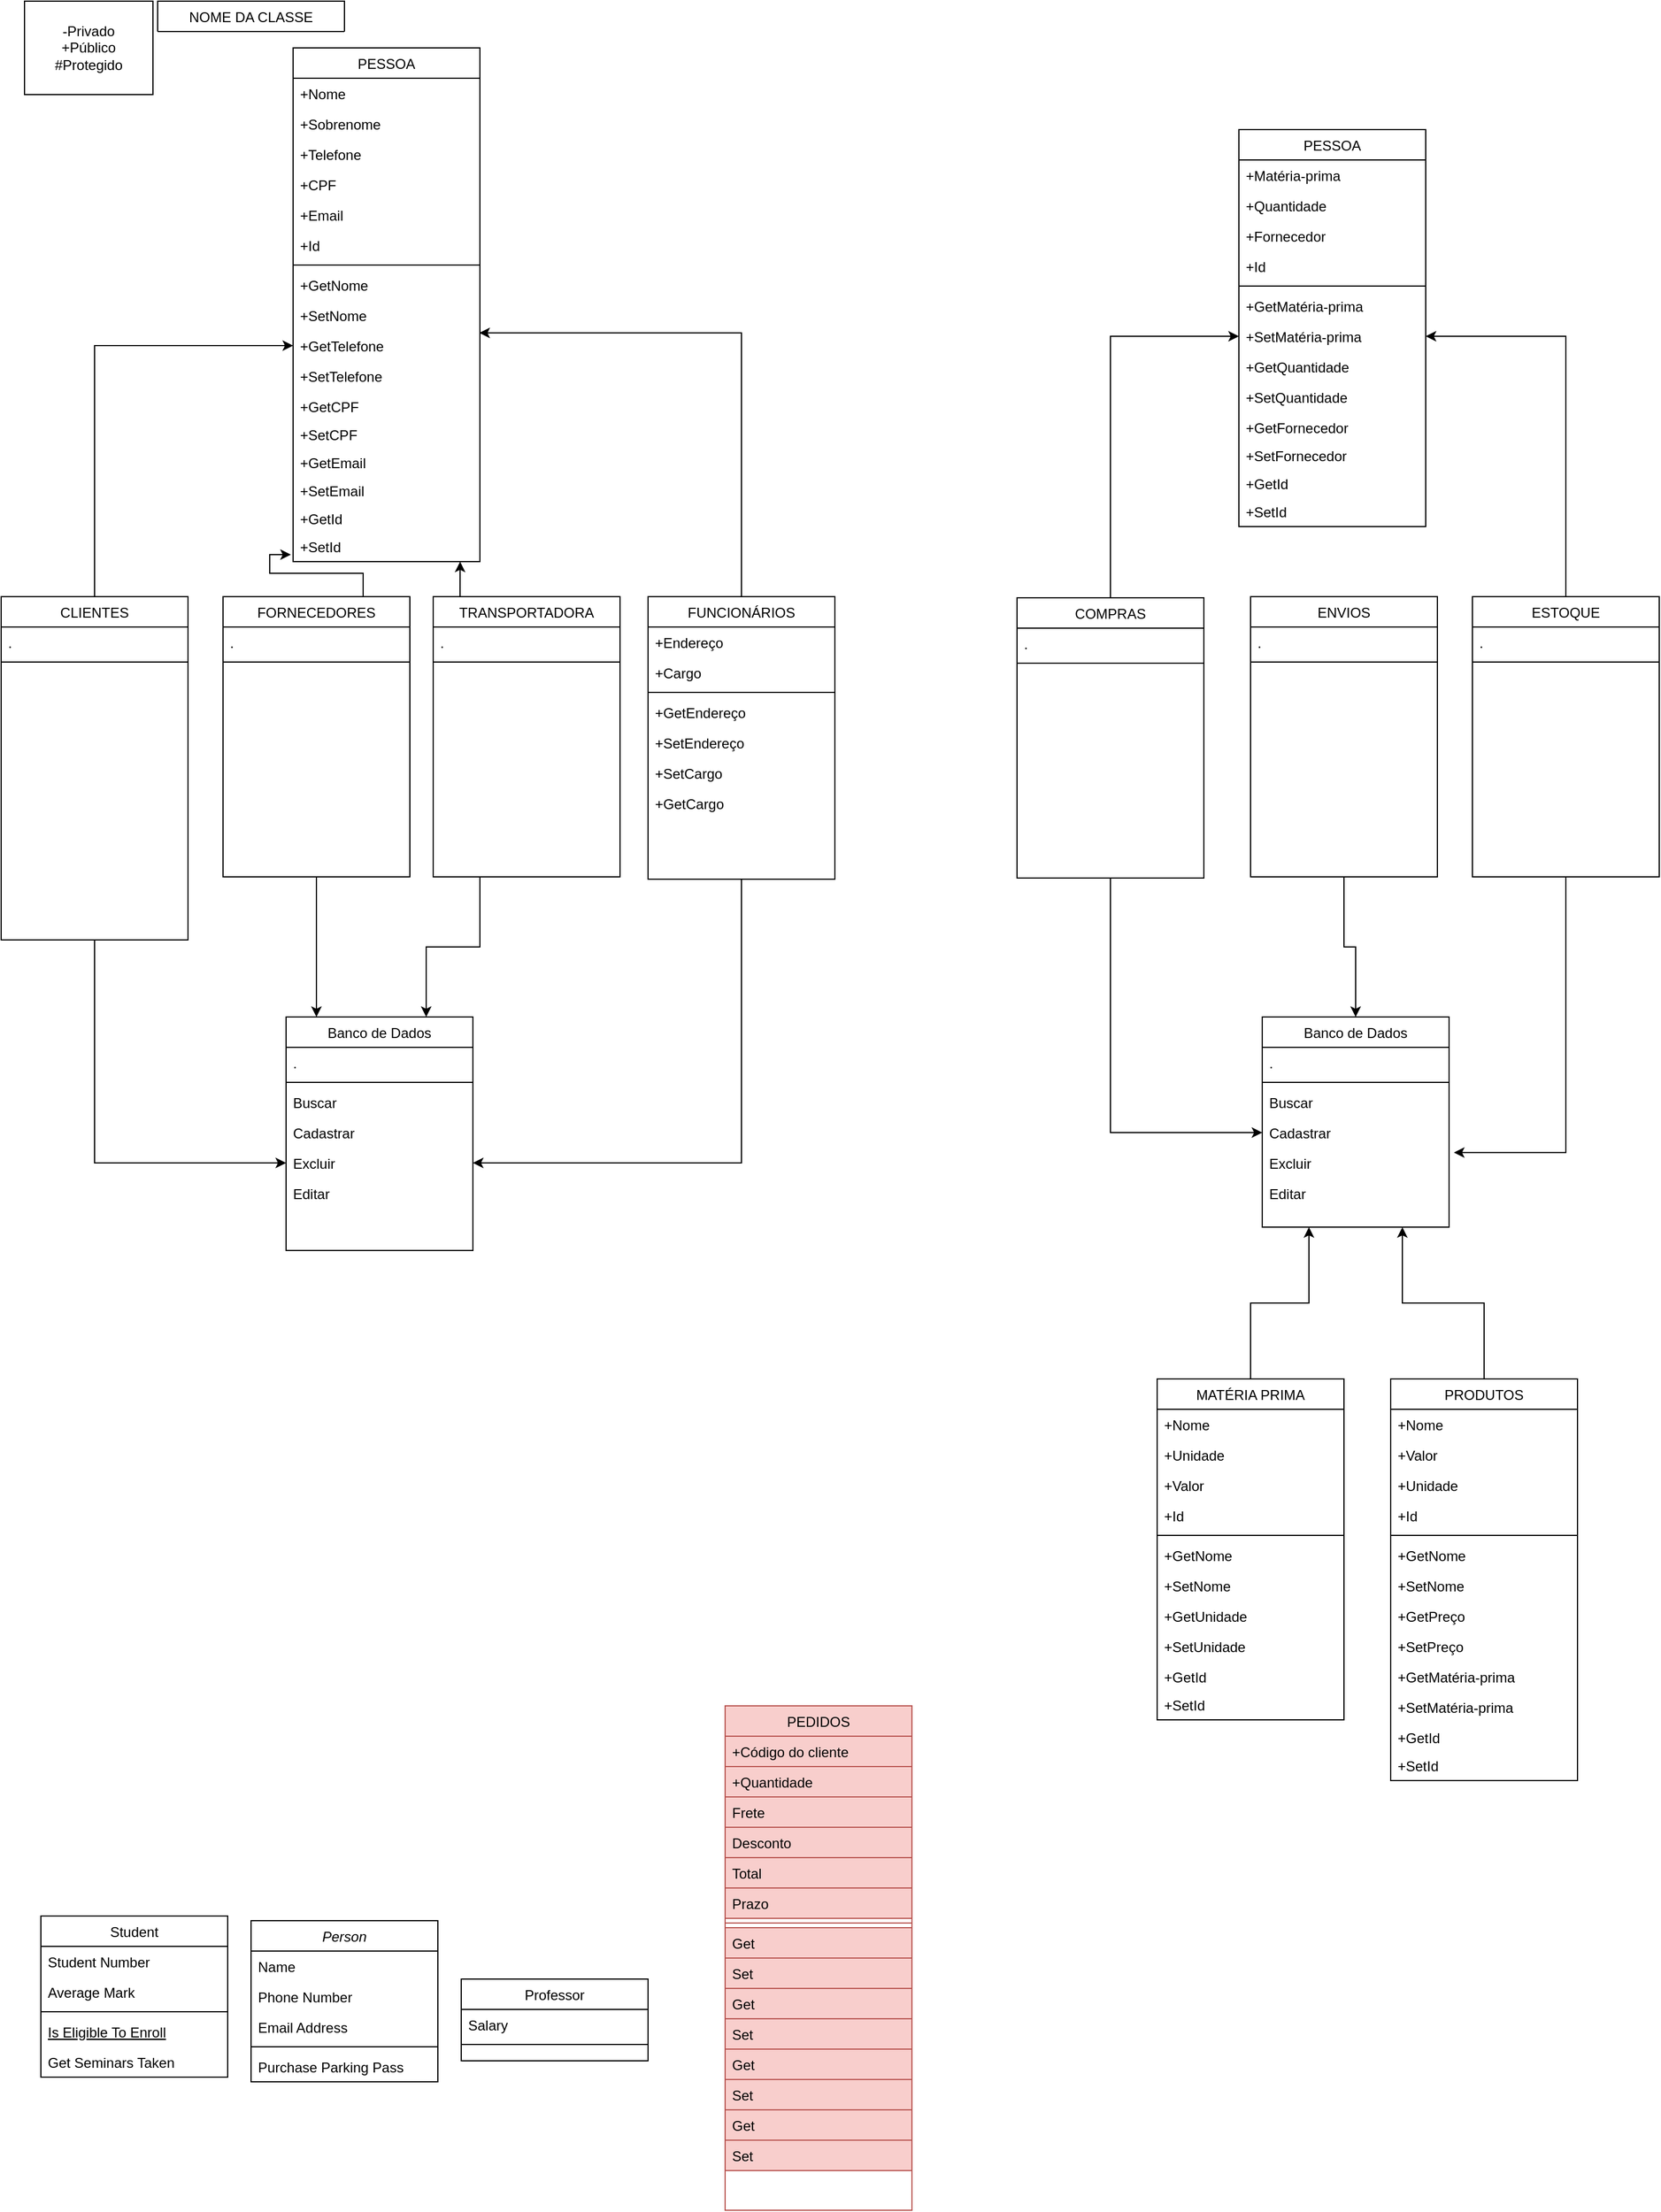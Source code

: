 <mxfile version="24.7.10">
  <diagram id="C5RBs43oDa-KdzZeNtuy" name="Page-1">
    <mxGraphModel dx="1434" dy="3110" grid="1" gridSize="10" guides="1" tooltips="1" connect="1" arrows="1" fold="1" page="1" pageScale="1" pageWidth="827" pageHeight="1169" math="0" shadow="0">
      <root>
        <mxCell id="WIyWlLk6GJQsqaUBKTNV-0" />
        <mxCell id="WIyWlLk6GJQsqaUBKTNV-1" parent="WIyWlLk6GJQsqaUBKTNV-0" />
        <mxCell id="zkfFHV4jXpPFQw0GAbJ--0" value="Person" style="swimlane;fontStyle=2;align=center;verticalAlign=top;childLayout=stackLayout;horizontal=1;startSize=26;horizontalStack=0;resizeParent=1;resizeLast=0;collapsible=1;marginBottom=0;rounded=0;shadow=0;strokeWidth=1;" parent="WIyWlLk6GJQsqaUBKTNV-1" vertex="1">
          <mxGeometry x="224" y="274" width="160" height="138" as="geometry">
            <mxRectangle x="230" y="140" width="160" height="26" as="alternateBounds" />
          </mxGeometry>
        </mxCell>
        <mxCell id="zkfFHV4jXpPFQw0GAbJ--1" value="Name" style="text;align=left;verticalAlign=top;spacingLeft=4;spacingRight=4;overflow=hidden;rotatable=0;points=[[0,0.5],[1,0.5]];portConstraint=eastwest;" parent="zkfFHV4jXpPFQw0GAbJ--0" vertex="1">
          <mxGeometry y="26" width="160" height="26" as="geometry" />
        </mxCell>
        <mxCell id="zkfFHV4jXpPFQw0GAbJ--2" value="Phone Number" style="text;align=left;verticalAlign=top;spacingLeft=4;spacingRight=4;overflow=hidden;rotatable=0;points=[[0,0.5],[1,0.5]];portConstraint=eastwest;rounded=0;shadow=0;html=0;" parent="zkfFHV4jXpPFQw0GAbJ--0" vertex="1">
          <mxGeometry y="52" width="160" height="26" as="geometry" />
        </mxCell>
        <mxCell id="zkfFHV4jXpPFQw0GAbJ--3" value="Email Address" style="text;align=left;verticalAlign=top;spacingLeft=4;spacingRight=4;overflow=hidden;rotatable=0;points=[[0,0.5],[1,0.5]];portConstraint=eastwest;rounded=0;shadow=0;html=0;" parent="zkfFHV4jXpPFQw0GAbJ--0" vertex="1">
          <mxGeometry y="78" width="160" height="26" as="geometry" />
        </mxCell>
        <mxCell id="zkfFHV4jXpPFQw0GAbJ--4" value="" style="line;html=1;strokeWidth=1;align=left;verticalAlign=middle;spacingTop=-1;spacingLeft=3;spacingRight=3;rotatable=0;labelPosition=right;points=[];portConstraint=eastwest;" parent="zkfFHV4jXpPFQw0GAbJ--0" vertex="1">
          <mxGeometry y="104" width="160" height="8" as="geometry" />
        </mxCell>
        <mxCell id="zkfFHV4jXpPFQw0GAbJ--5" value="Purchase Parking Pass" style="text;align=left;verticalAlign=top;spacingLeft=4;spacingRight=4;overflow=hidden;rotatable=0;points=[[0,0.5],[1,0.5]];portConstraint=eastwest;" parent="zkfFHV4jXpPFQw0GAbJ--0" vertex="1">
          <mxGeometry y="112" width="160" height="26" as="geometry" />
        </mxCell>
        <mxCell id="zkfFHV4jXpPFQw0GAbJ--6" value="Student" style="swimlane;fontStyle=0;align=center;verticalAlign=top;childLayout=stackLayout;horizontal=1;startSize=26;horizontalStack=0;resizeParent=1;resizeLast=0;collapsible=1;marginBottom=0;rounded=0;shadow=0;strokeWidth=1;" parent="WIyWlLk6GJQsqaUBKTNV-1" vertex="1">
          <mxGeometry x="44" y="270" width="160" height="138" as="geometry">
            <mxRectangle x="130" y="380" width="160" height="26" as="alternateBounds" />
          </mxGeometry>
        </mxCell>
        <mxCell id="zkfFHV4jXpPFQw0GAbJ--7" value="Student Number" style="text;align=left;verticalAlign=top;spacingLeft=4;spacingRight=4;overflow=hidden;rotatable=0;points=[[0,0.5],[1,0.5]];portConstraint=eastwest;" parent="zkfFHV4jXpPFQw0GAbJ--6" vertex="1">
          <mxGeometry y="26" width="160" height="26" as="geometry" />
        </mxCell>
        <mxCell id="zkfFHV4jXpPFQw0GAbJ--8" value="Average Mark" style="text;align=left;verticalAlign=top;spacingLeft=4;spacingRight=4;overflow=hidden;rotatable=0;points=[[0,0.5],[1,0.5]];portConstraint=eastwest;rounded=0;shadow=0;html=0;" parent="zkfFHV4jXpPFQw0GAbJ--6" vertex="1">
          <mxGeometry y="52" width="160" height="26" as="geometry" />
        </mxCell>
        <mxCell id="zkfFHV4jXpPFQw0GAbJ--9" value="" style="line;html=1;strokeWidth=1;align=left;verticalAlign=middle;spacingTop=-1;spacingLeft=3;spacingRight=3;rotatable=0;labelPosition=right;points=[];portConstraint=eastwest;" parent="zkfFHV4jXpPFQw0GAbJ--6" vertex="1">
          <mxGeometry y="78" width="160" height="8" as="geometry" />
        </mxCell>
        <mxCell id="zkfFHV4jXpPFQw0GAbJ--10" value="Is Eligible To Enroll" style="text;align=left;verticalAlign=top;spacingLeft=4;spacingRight=4;overflow=hidden;rotatable=0;points=[[0,0.5],[1,0.5]];portConstraint=eastwest;fontStyle=4" parent="zkfFHV4jXpPFQw0GAbJ--6" vertex="1">
          <mxGeometry y="86" width="160" height="26" as="geometry" />
        </mxCell>
        <mxCell id="zkfFHV4jXpPFQw0GAbJ--11" value="Get Seminars Taken" style="text;align=left;verticalAlign=top;spacingLeft=4;spacingRight=4;overflow=hidden;rotatable=0;points=[[0,0.5],[1,0.5]];portConstraint=eastwest;" parent="zkfFHV4jXpPFQw0GAbJ--6" vertex="1">
          <mxGeometry y="112" width="160" height="26" as="geometry" />
        </mxCell>
        <mxCell id="zkfFHV4jXpPFQw0GAbJ--13" value="Professor" style="swimlane;fontStyle=0;align=center;verticalAlign=top;childLayout=stackLayout;horizontal=1;startSize=26;horizontalStack=0;resizeParent=1;resizeLast=0;collapsible=1;marginBottom=0;rounded=0;shadow=0;strokeWidth=1;" parent="WIyWlLk6GJQsqaUBKTNV-1" vertex="1">
          <mxGeometry x="404" y="324" width="160" height="70" as="geometry">
            <mxRectangle x="340" y="380" width="170" height="26" as="alternateBounds" />
          </mxGeometry>
        </mxCell>
        <mxCell id="zkfFHV4jXpPFQw0GAbJ--14" value="Salary" style="text;align=left;verticalAlign=top;spacingLeft=4;spacingRight=4;overflow=hidden;rotatable=0;points=[[0,0.5],[1,0.5]];portConstraint=eastwest;" parent="zkfFHV4jXpPFQw0GAbJ--13" vertex="1">
          <mxGeometry y="26" width="160" height="26" as="geometry" />
        </mxCell>
        <mxCell id="zkfFHV4jXpPFQw0GAbJ--15" value="" style="line;html=1;strokeWidth=1;align=left;verticalAlign=middle;spacingTop=-1;spacingLeft=3;spacingRight=3;rotatable=0;labelPosition=right;points=[];portConstraint=eastwest;" parent="zkfFHV4jXpPFQw0GAbJ--13" vertex="1">
          <mxGeometry y="52" width="160" height="8" as="geometry" />
        </mxCell>
        <mxCell id="JUKfea9-iAX0luFX1eRB-26" style="edgeStyle=orthogonalEdgeStyle;rounded=0;orthogonalLoop=1;jettySize=auto;html=1;" parent="WIyWlLk6GJQsqaUBKTNV-1" source="zkfFHV4jXpPFQw0GAbJ--17" target="zMXT4JjG5BjqkH4rrJaa-8" edge="1">
          <mxGeometry relative="1" as="geometry" />
        </mxCell>
        <mxCell id="JUKfea9-iAX0luFX1eRB-29" style="edgeStyle=orthogonalEdgeStyle;rounded=0;orthogonalLoop=1;jettySize=auto;html=1;exitX=0.5;exitY=1;exitDx=0;exitDy=0;entryX=0;entryY=0.5;entryDx=0;entryDy=0;" parent="WIyWlLk6GJQsqaUBKTNV-1" source="zkfFHV4jXpPFQw0GAbJ--17" target="JUKfea9-iAX0luFX1eRB-9" edge="1">
          <mxGeometry relative="1" as="geometry" />
        </mxCell>
        <mxCell id="zkfFHV4jXpPFQw0GAbJ--17" value="CLIENTES" style="swimlane;fontStyle=0;align=center;verticalAlign=top;childLayout=stackLayout;horizontal=1;startSize=26;horizontalStack=0;resizeParent=1;resizeLast=0;collapsible=1;marginBottom=0;rounded=0;shadow=0;strokeWidth=1;" parent="WIyWlLk6GJQsqaUBKTNV-1" vertex="1">
          <mxGeometry x="10" y="-860" width="160" height="294" as="geometry">
            <mxRectangle x="44" y="-860" width="160" height="26" as="alternateBounds" />
          </mxGeometry>
        </mxCell>
        <mxCell id="_dyJ2A-J2p2HGOaUom-d-1" value="." style="text;align=left;verticalAlign=top;spacingLeft=4;spacingRight=4;overflow=hidden;rotatable=0;points=[[0,0.5],[1,0.5]];portConstraint=eastwest;rounded=0;shadow=0;html=0;" vertex="1" parent="zkfFHV4jXpPFQw0GAbJ--17">
          <mxGeometry y="26" width="160" height="26" as="geometry" />
        </mxCell>
        <mxCell id="zkfFHV4jXpPFQw0GAbJ--23" value="" style="line;html=1;strokeWidth=1;align=left;verticalAlign=middle;spacingTop=-1;spacingLeft=3;spacingRight=3;rotatable=0;labelPosition=right;points=[];portConstraint=eastwest;" parent="zkfFHV4jXpPFQw0GAbJ--17" vertex="1">
          <mxGeometry y="52" width="160" height="8" as="geometry" />
        </mxCell>
        <mxCell id="JUKfea9-iAX0luFX1eRB-30" style="edgeStyle=orthogonalEdgeStyle;rounded=0;orthogonalLoop=1;jettySize=auto;html=1;entryX=0.5;entryY=0;entryDx=0;entryDy=0;" parent="WIyWlLk6GJQsqaUBKTNV-1" source="bzeuxswG68OO9ZRUgIfh-0" edge="1">
          <mxGeometry relative="1" as="geometry">
            <mxPoint x="280" y="-500" as="targetPoint" />
          </mxGeometry>
        </mxCell>
        <mxCell id="bzeuxswG68OO9ZRUgIfh-0" value="FORNECEDORES" style="swimlane;fontStyle=0;align=center;verticalAlign=top;childLayout=stackLayout;horizontal=1;startSize=26;horizontalStack=0;resizeParent=1;resizeLast=0;collapsible=1;marginBottom=0;rounded=0;shadow=0;strokeWidth=1;" parent="WIyWlLk6GJQsqaUBKTNV-1" vertex="1">
          <mxGeometry x="200" y="-860" width="160" height="240" as="geometry">
            <mxRectangle x="234" y="-860" width="160" height="26" as="alternateBounds" />
          </mxGeometry>
        </mxCell>
        <mxCell id="bzeuxswG68OO9ZRUgIfh-3" value="." style="text;align=left;verticalAlign=top;spacingLeft=4;spacingRight=4;overflow=hidden;rotatable=0;points=[[0,0.5],[1,0.5]];portConstraint=eastwest;rounded=0;shadow=0;html=0;" parent="bzeuxswG68OO9ZRUgIfh-0" vertex="1">
          <mxGeometry y="26" width="160" height="26" as="geometry" />
        </mxCell>
        <mxCell id="bzeuxswG68OO9ZRUgIfh-6" value="" style="line;html=1;strokeWidth=1;align=left;verticalAlign=middle;spacingTop=-1;spacingLeft=3;spacingRight=3;rotatable=0;labelPosition=right;points=[];portConstraint=eastwest;" parent="bzeuxswG68OO9ZRUgIfh-0" vertex="1">
          <mxGeometry y="52" width="160" height="8" as="geometry" />
        </mxCell>
        <mxCell id="JUKfea9-iAX0luFX1eRB-41" style="edgeStyle=orthogonalEdgeStyle;rounded=0;orthogonalLoop=1;jettySize=auto;html=1;exitX=0.25;exitY=1;exitDx=0;exitDy=0;entryX=0.75;entryY=0;entryDx=0;entryDy=0;" parent="WIyWlLk6GJQsqaUBKTNV-1" source="bzeuxswG68OO9ZRUgIfh-9" target="JUKfea9-iAX0luFX1eRB-0" edge="1">
          <mxGeometry relative="1" as="geometry" />
        </mxCell>
        <mxCell id="bzeuxswG68OO9ZRUgIfh-9" value="TRANSPORTADORA" style="swimlane;fontStyle=0;align=center;verticalAlign=top;childLayout=stackLayout;horizontal=1;startSize=26;horizontalStack=0;resizeParent=1;resizeLast=0;collapsible=1;marginBottom=0;rounded=0;shadow=0;strokeWidth=1;" parent="WIyWlLk6GJQsqaUBKTNV-1" vertex="1">
          <mxGeometry x="380" y="-860" width="160" height="240" as="geometry">
            <mxRectangle x="434" y="-860" width="160" height="26" as="alternateBounds" />
          </mxGeometry>
        </mxCell>
        <mxCell id="bzeuxswG68OO9ZRUgIfh-10" value="." style="text;align=left;verticalAlign=top;spacingLeft=4;spacingRight=4;overflow=hidden;rotatable=0;points=[[0,0.5],[1,0.5]];portConstraint=eastwest;" parent="bzeuxswG68OO9ZRUgIfh-9" vertex="1">
          <mxGeometry y="26" width="160" height="26" as="geometry" />
        </mxCell>
        <mxCell id="bzeuxswG68OO9ZRUgIfh-15" value="" style="line;html=1;strokeWidth=1;align=left;verticalAlign=middle;spacingTop=-1;spacingLeft=3;spacingRight=3;rotatable=0;labelPosition=right;points=[];portConstraint=eastwest;" parent="bzeuxswG68OO9ZRUgIfh-9" vertex="1">
          <mxGeometry y="52" width="160" height="8" as="geometry" />
        </mxCell>
        <mxCell id="bzeuxswG68OO9ZRUgIfh-18" value="PEDIDOS" style="swimlane;fontStyle=0;align=center;verticalAlign=top;childLayout=stackLayout;horizontal=1;startSize=26;horizontalStack=0;resizeParent=1;resizeLast=0;collapsible=1;marginBottom=0;rounded=0;shadow=0;strokeWidth=1;fillColor=#f8cecc;strokeColor=#b85450;" parent="WIyWlLk6GJQsqaUBKTNV-1" vertex="1">
          <mxGeometry x="630" y="90" width="160" height="432" as="geometry">
            <mxRectangle x="634" y="-860" width="160" height="26" as="alternateBounds" />
          </mxGeometry>
        </mxCell>
        <mxCell id="bzeuxswG68OO9ZRUgIfh-19" value="+Código do cliente" style="text;align=left;verticalAlign=top;spacingLeft=4;spacingRight=4;overflow=hidden;rotatable=0;points=[[0,0.5],[1,0.5]];portConstraint=eastwest;fillColor=#f8cecc;strokeColor=#b85450;" parent="bzeuxswG68OO9ZRUgIfh-18" vertex="1">
          <mxGeometry y="26" width="160" height="26" as="geometry" />
        </mxCell>
        <mxCell id="bzeuxswG68OO9ZRUgIfh-20" value="+Quantidade" style="text;align=left;verticalAlign=top;spacingLeft=4;spacingRight=4;overflow=hidden;rotatable=0;points=[[0,0.5],[1,0.5]];portConstraint=eastwest;rounded=0;shadow=0;html=0;fillColor=#f8cecc;strokeColor=#b85450;" parent="bzeuxswG68OO9ZRUgIfh-18" vertex="1">
          <mxGeometry y="52" width="160" height="26" as="geometry" />
        </mxCell>
        <mxCell id="bzeuxswG68OO9ZRUgIfh-21" value="Frete" style="text;align=left;verticalAlign=top;spacingLeft=4;spacingRight=4;overflow=hidden;rotatable=0;points=[[0,0.5],[1,0.5]];portConstraint=eastwest;rounded=0;shadow=0;html=0;fillColor=#f8cecc;strokeColor=#b85450;" parent="bzeuxswG68OO9ZRUgIfh-18" vertex="1">
          <mxGeometry y="78" width="160" height="26" as="geometry" />
        </mxCell>
        <mxCell id="bzeuxswG68OO9ZRUgIfh-22" value="Desconto" style="text;align=left;verticalAlign=top;spacingLeft=4;spacingRight=4;overflow=hidden;rotatable=0;points=[[0,0.5],[1,0.5]];portConstraint=eastwest;rounded=0;shadow=0;html=0;fillColor=#f8cecc;strokeColor=#b85450;" parent="bzeuxswG68OO9ZRUgIfh-18" vertex="1">
          <mxGeometry y="104" width="160" height="26" as="geometry" />
        </mxCell>
        <mxCell id="bzeuxswG68OO9ZRUgIfh-23" value="Total" style="text;align=left;verticalAlign=top;spacingLeft=4;spacingRight=4;overflow=hidden;rotatable=0;points=[[0,0.5],[1,0.5]];portConstraint=eastwest;rounded=0;shadow=0;html=0;fillColor=#f8cecc;strokeColor=#b85450;" parent="bzeuxswG68OO9ZRUgIfh-18" vertex="1">
          <mxGeometry y="130" width="160" height="26" as="geometry" />
        </mxCell>
        <mxCell id="bzeuxswG68OO9ZRUgIfh-81" value="Prazo" style="text;align=left;verticalAlign=top;spacingLeft=4;spacingRight=4;overflow=hidden;rotatable=0;points=[[0,0.5],[1,0.5]];portConstraint=eastwest;rounded=0;shadow=0;html=0;fillColor=#f8cecc;strokeColor=#b85450;" parent="bzeuxswG68OO9ZRUgIfh-18" vertex="1">
          <mxGeometry y="156" width="160" height="26" as="geometry" />
        </mxCell>
        <mxCell id="TMDbQo54YdMrXsF1f6q1-11" value="" style="line;html=1;strokeWidth=1;align=left;verticalAlign=middle;spacingTop=-1;spacingLeft=3;spacingRight=3;rotatable=0;labelPosition=right;points=[];portConstraint=eastwest;fillColor=#f8cecc;strokeColor=#b85450;" parent="bzeuxswG68OO9ZRUgIfh-18" vertex="1">
          <mxGeometry y="182" width="160" height="8" as="geometry" />
        </mxCell>
        <mxCell id="TMDbQo54YdMrXsF1f6q1-18" value="Get" style="text;align=left;verticalAlign=top;spacingLeft=4;spacingRight=4;overflow=hidden;rotatable=0;points=[[0,0.5],[1,0.5]];portConstraint=eastwest;fillColor=#f8cecc;strokeColor=#b85450;" parent="bzeuxswG68OO9ZRUgIfh-18" vertex="1">
          <mxGeometry y="190" width="160" height="26" as="geometry" />
        </mxCell>
        <mxCell id="TMDbQo54YdMrXsF1f6q1-17" value="Set" style="text;align=left;verticalAlign=top;spacingLeft=4;spacingRight=4;overflow=hidden;rotatable=0;points=[[0,0.5],[1,0.5]];portConstraint=eastwest;fillColor=#f8cecc;strokeColor=#b85450;" parent="bzeuxswG68OO9ZRUgIfh-18" vertex="1">
          <mxGeometry y="216" width="160" height="26" as="geometry" />
        </mxCell>
        <mxCell id="TMDbQo54YdMrXsF1f6q1-16" value="Get" style="text;align=left;verticalAlign=top;spacingLeft=4;spacingRight=4;overflow=hidden;rotatable=0;points=[[0,0.5],[1,0.5]];portConstraint=eastwest;fillColor=#f8cecc;strokeColor=#b85450;" parent="bzeuxswG68OO9ZRUgIfh-18" vertex="1">
          <mxGeometry y="242" width="160" height="26" as="geometry" />
        </mxCell>
        <mxCell id="TMDbQo54YdMrXsF1f6q1-15" value="Set" style="text;align=left;verticalAlign=top;spacingLeft=4;spacingRight=4;overflow=hidden;rotatable=0;points=[[0,0.5],[1,0.5]];portConstraint=eastwest;fillColor=#f8cecc;strokeColor=#b85450;" parent="bzeuxswG68OO9ZRUgIfh-18" vertex="1">
          <mxGeometry y="268" width="160" height="26" as="geometry" />
        </mxCell>
        <mxCell id="TMDbQo54YdMrXsF1f6q1-14" value="Get" style="text;align=left;verticalAlign=top;spacingLeft=4;spacingRight=4;overflow=hidden;rotatable=0;points=[[0,0.5],[1,0.5]];portConstraint=eastwest;fillColor=#f8cecc;strokeColor=#b85450;" parent="bzeuxswG68OO9ZRUgIfh-18" vertex="1">
          <mxGeometry y="294" width="160" height="26" as="geometry" />
        </mxCell>
        <mxCell id="TMDbQo54YdMrXsF1f6q1-13" value="Set" style="text;align=left;verticalAlign=top;spacingLeft=4;spacingRight=4;overflow=hidden;rotatable=0;points=[[0,0.5],[1,0.5]];portConstraint=eastwest;fillColor=#f8cecc;strokeColor=#b85450;" parent="bzeuxswG68OO9ZRUgIfh-18" vertex="1">
          <mxGeometry y="320" width="160" height="26" as="geometry" />
        </mxCell>
        <mxCell id="TMDbQo54YdMrXsF1f6q1-12" value="Get" style="text;align=left;verticalAlign=top;spacingLeft=4;spacingRight=4;overflow=hidden;rotatable=0;points=[[0,0.5],[1,0.5]];portConstraint=eastwest;fillColor=#f8cecc;strokeColor=#b85450;" parent="bzeuxswG68OO9ZRUgIfh-18" vertex="1">
          <mxGeometry y="346" width="160" height="26" as="geometry" />
        </mxCell>
        <mxCell id="TMDbQo54YdMrXsF1f6q1-19" value="Set" style="text;align=left;verticalAlign=top;spacingLeft=4;spacingRight=4;overflow=hidden;rotatable=0;points=[[0,0.5],[1,0.5]];portConstraint=eastwest;fillColor=#f8cecc;strokeColor=#b85450;" parent="bzeuxswG68OO9ZRUgIfh-18" vertex="1">
          <mxGeometry y="372" width="160" height="26" as="geometry" />
        </mxCell>
        <mxCell id="JUKfea9-iAX0luFX1eRB-87" style="edgeStyle=orthogonalEdgeStyle;rounded=0;orthogonalLoop=1;jettySize=auto;html=1;entryX=0.75;entryY=1;entryDx=0;entryDy=0;" parent="WIyWlLk6GJQsqaUBKTNV-1" source="bzeuxswG68OO9ZRUgIfh-27" target="JUKfea9-iAX0luFX1eRB-76" edge="1">
          <mxGeometry relative="1" as="geometry" />
        </mxCell>
        <mxCell id="bzeuxswG68OO9ZRUgIfh-27" value="PRODUTOS" style="swimlane;fontStyle=0;align=center;verticalAlign=top;childLayout=stackLayout;horizontal=1;startSize=26;horizontalStack=0;resizeParent=1;resizeLast=0;collapsible=1;marginBottom=0;rounded=0;shadow=0;strokeWidth=1;" parent="WIyWlLk6GJQsqaUBKTNV-1" vertex="1">
          <mxGeometry x="1200" y="-190" width="160" height="344" as="geometry">
            <mxRectangle x="34" y="-600" width="160" height="26" as="alternateBounds" />
          </mxGeometry>
        </mxCell>
        <mxCell id="bzeuxswG68OO9ZRUgIfh-28" value="+Nome" style="text;align=left;verticalAlign=top;spacingLeft=4;spacingRight=4;overflow=hidden;rotatable=0;points=[[0,0.5],[1,0.5]];portConstraint=eastwest;" parent="bzeuxswG68OO9ZRUgIfh-27" vertex="1">
          <mxGeometry y="26" width="160" height="26" as="geometry" />
        </mxCell>
        <mxCell id="bzeuxswG68OO9ZRUgIfh-29" value="+Valor" style="text;align=left;verticalAlign=top;spacingLeft=4;spacingRight=4;overflow=hidden;rotatable=0;points=[[0,0.5],[1,0.5]];portConstraint=eastwest;rounded=0;shadow=0;html=0;" parent="bzeuxswG68OO9ZRUgIfh-27" vertex="1">
          <mxGeometry y="52" width="160" height="26" as="geometry" />
        </mxCell>
        <mxCell id="_dyJ2A-J2p2HGOaUom-d-4" value="+Unidade" style="text;align=left;verticalAlign=top;spacingLeft=4;spacingRight=4;overflow=hidden;rotatable=0;points=[[0,0.5],[1,0.5]];portConstraint=eastwest;rounded=0;shadow=0;html=0;" vertex="1" parent="bzeuxswG68OO9ZRUgIfh-27">
          <mxGeometry y="78" width="160" height="26" as="geometry" />
        </mxCell>
        <mxCell id="46BL58vckuge-V5jweaz-14" value="+Id" style="text;align=left;verticalAlign=top;spacingLeft=4;spacingRight=4;overflow=hidden;rotatable=0;points=[[0,0.5],[1,0.5]];portConstraint=eastwest;rounded=0;shadow=0;html=0;" parent="bzeuxswG68OO9ZRUgIfh-27" vertex="1">
          <mxGeometry y="104" width="160" height="26" as="geometry" />
        </mxCell>
        <mxCell id="JUKfea9-iAX0luFX1eRB-103" value="" style="line;html=1;strokeWidth=1;align=left;verticalAlign=middle;spacingTop=-1;spacingLeft=3;spacingRight=3;rotatable=0;labelPosition=right;points=[];portConstraint=eastwest;" parent="bzeuxswG68OO9ZRUgIfh-27" vertex="1">
          <mxGeometry y="130" width="160" height="8" as="geometry" />
        </mxCell>
        <mxCell id="JUKfea9-iAX0luFX1eRB-104" value="+GetNome&#xa;" style="text;align=left;verticalAlign=top;spacingLeft=4;spacingRight=4;overflow=hidden;rotatable=0;points=[[0,0.5],[1,0.5]];portConstraint=eastwest;" parent="bzeuxswG68OO9ZRUgIfh-27" vertex="1">
          <mxGeometry y="138" width="160" height="26" as="geometry" />
        </mxCell>
        <mxCell id="JUKfea9-iAX0luFX1eRB-105" value="+SetNome" style="text;align=left;verticalAlign=top;spacingLeft=4;spacingRight=4;overflow=hidden;rotatable=0;points=[[0,0.5],[1,0.5]];portConstraint=eastwest;" parent="bzeuxswG68OO9ZRUgIfh-27" vertex="1">
          <mxGeometry y="164" width="160" height="26" as="geometry" />
        </mxCell>
        <mxCell id="JUKfea9-iAX0luFX1eRB-106" value="+GetPreço&#xa;&#xa;" style="text;align=left;verticalAlign=top;spacingLeft=4;spacingRight=4;overflow=hidden;rotatable=0;points=[[0,0.5],[1,0.5]];portConstraint=eastwest;" parent="bzeuxswG68OO9ZRUgIfh-27" vertex="1">
          <mxGeometry y="190" width="160" height="26" as="geometry" />
        </mxCell>
        <mxCell id="JUKfea9-iAX0luFX1eRB-107" value="+SetPreço" style="text;align=left;verticalAlign=top;spacingLeft=4;spacingRight=4;overflow=hidden;rotatable=0;points=[[0,0.5],[1,0.5]];portConstraint=eastwest;" parent="bzeuxswG68OO9ZRUgIfh-27" vertex="1">
          <mxGeometry y="216" width="160" height="26" as="geometry" />
        </mxCell>
        <mxCell id="JUKfea9-iAX0luFX1eRB-118" value="+GetMatéria-prima" style="text;align=left;verticalAlign=top;spacingLeft=4;spacingRight=4;overflow=hidden;rotatable=0;points=[[0,0.5],[1,0.5]];portConstraint=eastwest;" parent="bzeuxswG68OO9ZRUgIfh-27" vertex="1">
          <mxGeometry y="242" width="160" height="26" as="geometry" />
        </mxCell>
        <mxCell id="JUKfea9-iAX0luFX1eRB-119" value="+SetMatéria-prima" style="text;align=left;verticalAlign=top;spacingLeft=4;spacingRight=4;overflow=hidden;rotatable=0;points=[[0,0.5],[1,0.5]];portConstraint=eastwest;" parent="bzeuxswG68OO9ZRUgIfh-27" vertex="1">
          <mxGeometry y="268" width="160" height="26" as="geometry" />
        </mxCell>
        <mxCell id="46BL58vckuge-V5jweaz-10" value="+GetId&#xa;&#xa;" style="text;align=left;verticalAlign=top;spacingLeft=4;spacingRight=4;overflow=hidden;rotatable=0;points=[[0,0.5],[1,0.5]];portConstraint=eastwest;" parent="bzeuxswG68OO9ZRUgIfh-27" vertex="1">
          <mxGeometry y="294" width="160" height="24" as="geometry" />
        </mxCell>
        <mxCell id="46BL58vckuge-V5jweaz-12" value="+SetId&#xa;&#xa;" style="text;align=left;verticalAlign=top;spacingLeft=4;spacingRight=4;overflow=hidden;rotatable=0;points=[[0,0.5],[1,0.5]];portConstraint=eastwest;" parent="bzeuxswG68OO9ZRUgIfh-27" vertex="1">
          <mxGeometry y="318" width="160" height="26" as="geometry" />
        </mxCell>
        <mxCell id="bzeuxswG68OO9ZRUgIfh-36" value="NOME DA CLASSE" style="swimlane;fontStyle=0;align=center;verticalAlign=top;childLayout=stackLayout;horizontal=1;startSize=26;horizontalStack=0;resizeParent=1;resizeLast=0;collapsible=1;marginBottom=0;rounded=0;shadow=0;strokeWidth=1;" parent="WIyWlLk6GJQsqaUBKTNV-1" vertex="1" collapsed="1">
          <mxGeometry x="144" y="-1370" width="160" height="26" as="geometry">
            <mxRectangle x="144" y="-1370" width="160" height="240" as="alternateBounds" />
          </mxGeometry>
        </mxCell>
        <mxCell id="bzeuxswG68OO9ZRUgIfh-37" value="Atributos:" style="text;align=left;verticalAlign=top;spacingLeft=4;spacingRight=4;overflow=hidden;rotatable=0;points=[[0,0.5],[1,0.5]];portConstraint=eastwest;" parent="bzeuxswG68OO9ZRUgIfh-36" vertex="1">
          <mxGeometry y="26" width="160" height="74" as="geometry" />
        </mxCell>
        <mxCell id="bzeuxswG68OO9ZRUgIfh-42" value="" style="line;html=1;strokeWidth=1;align=left;verticalAlign=middle;spacingTop=-1;spacingLeft=3;spacingRight=3;rotatable=0;labelPosition=right;points=[];portConstraint=eastwest;" parent="bzeuxswG68OO9ZRUgIfh-36" vertex="1">
          <mxGeometry y="100" width="160" height="8" as="geometry" />
        </mxCell>
        <mxCell id="bzeuxswG68OO9ZRUgIfh-43" value="Métodos:" style="text;align=left;verticalAlign=top;spacingLeft=4;spacingRight=4;overflow=hidden;rotatable=0;points=[[0,0.5],[1,0.5]];portConstraint=eastwest;" parent="bzeuxswG68OO9ZRUgIfh-36" vertex="1">
          <mxGeometry y="108" width="160" height="26" as="geometry" />
        </mxCell>
        <mxCell id="JUKfea9-iAX0luFX1eRB-69" style="edgeStyle=orthogonalEdgeStyle;rounded=0;orthogonalLoop=1;jettySize=auto;html=1;entryX=1;entryY=0.5;entryDx=0;entryDy=0;" parent="WIyWlLk6GJQsqaUBKTNV-1" source="bzeuxswG68OO9ZRUgIfh-45" target="JUKfea9-iAX0luFX1eRB-59" edge="1">
          <mxGeometry relative="1" as="geometry" />
        </mxCell>
        <mxCell id="bzeuxswG68OO9ZRUgIfh-45" value="ESTOQUE" style="swimlane;fontStyle=0;align=center;verticalAlign=top;childLayout=stackLayout;horizontal=1;startSize=26;horizontalStack=0;resizeParent=1;resizeLast=0;collapsible=1;marginBottom=0;rounded=0;shadow=0;strokeWidth=1;" parent="WIyWlLk6GJQsqaUBKTNV-1" vertex="1">
          <mxGeometry x="1270" y="-860" width="160" height="240" as="geometry">
            <mxRectangle x="234" y="-600" width="160" height="26" as="alternateBounds" />
          </mxGeometry>
        </mxCell>
        <mxCell id="bzeuxswG68OO9ZRUgIfh-49" value="." style="text;align=left;verticalAlign=top;spacingLeft=4;spacingRight=4;overflow=hidden;rotatable=0;points=[[0,0.5],[1,0.5]];portConstraint=eastwest;rounded=0;shadow=0;html=0;" parent="bzeuxswG68OO9ZRUgIfh-45" vertex="1">
          <mxGeometry y="26" width="160" height="26" as="geometry" />
        </mxCell>
        <mxCell id="bzeuxswG68OO9ZRUgIfh-51" value="" style="line;html=1;strokeWidth=1;align=left;verticalAlign=middle;spacingTop=-1;spacingLeft=3;spacingRight=3;rotatable=0;labelPosition=right;points=[];portConstraint=eastwest;" parent="bzeuxswG68OO9ZRUgIfh-45" vertex="1">
          <mxGeometry y="52" width="160" height="8" as="geometry" />
        </mxCell>
        <mxCell id="JUKfea9-iAX0luFX1eRB-84" style="edgeStyle=orthogonalEdgeStyle;rounded=0;orthogonalLoop=1;jettySize=auto;html=1;exitX=0.5;exitY=1;exitDx=0;exitDy=0;entryX=0.5;entryY=0;entryDx=0;entryDy=0;" parent="WIyWlLk6GJQsqaUBKTNV-1" source="bzeuxswG68OO9ZRUgIfh-54" target="JUKfea9-iAX0luFX1eRB-76" edge="1">
          <mxGeometry relative="1" as="geometry" />
        </mxCell>
        <mxCell id="bzeuxswG68OO9ZRUgIfh-54" value="ENVIOS" style="swimlane;fontStyle=0;align=center;verticalAlign=top;childLayout=stackLayout;horizontal=1;startSize=26;horizontalStack=0;resizeParent=1;resizeLast=0;collapsible=1;marginBottom=0;rounded=0;shadow=0;strokeWidth=1;" parent="WIyWlLk6GJQsqaUBKTNV-1" vertex="1">
          <mxGeometry x="1080" y="-860" width="160" height="240" as="geometry">
            <mxRectangle x="434" y="-600" width="160" height="26" as="alternateBounds" />
          </mxGeometry>
        </mxCell>
        <mxCell id="bzeuxswG68OO9ZRUgIfh-55" value="." style="text;align=left;verticalAlign=top;spacingLeft=4;spacingRight=4;overflow=hidden;rotatable=0;points=[[0,0.5],[1,0.5]];portConstraint=eastwest;" parent="bzeuxswG68OO9ZRUgIfh-54" vertex="1">
          <mxGeometry y="26" width="160" height="26" as="geometry" />
        </mxCell>
        <mxCell id="bzeuxswG68OO9ZRUgIfh-60" value="" style="line;html=1;strokeWidth=1;align=left;verticalAlign=middle;spacingTop=-1;spacingLeft=3;spacingRight=3;rotatable=0;labelPosition=right;points=[];portConstraint=eastwest;" parent="bzeuxswG68OO9ZRUgIfh-54" vertex="1">
          <mxGeometry y="52" width="160" height="8" as="geometry" />
        </mxCell>
        <mxCell id="JUKfea9-iAX0luFX1eRB-67" style="edgeStyle=orthogonalEdgeStyle;rounded=0;orthogonalLoop=1;jettySize=auto;html=1;entryX=0;entryY=0.5;entryDx=0;entryDy=0;" parent="WIyWlLk6GJQsqaUBKTNV-1" source="bzeuxswG68OO9ZRUgIfh-63" target="JUKfea9-iAX0luFX1eRB-59" edge="1">
          <mxGeometry relative="1" as="geometry" />
        </mxCell>
        <mxCell id="JUKfea9-iAX0luFX1eRB-83" style="edgeStyle=orthogonalEdgeStyle;rounded=0;orthogonalLoop=1;jettySize=auto;html=1;exitX=0.5;exitY=1;exitDx=0;exitDy=0;" parent="WIyWlLk6GJQsqaUBKTNV-1" source="bzeuxswG68OO9ZRUgIfh-63" target="JUKfea9-iAX0luFX1eRB-80" edge="1">
          <mxGeometry relative="1" as="geometry" />
        </mxCell>
        <mxCell id="bzeuxswG68OO9ZRUgIfh-63" value="COMPRAS" style="swimlane;fontStyle=0;align=center;verticalAlign=top;childLayout=stackLayout;horizontal=1;startSize=26;horizontalStack=0;resizeParent=1;resizeLast=0;collapsible=1;marginBottom=0;rounded=0;shadow=0;strokeWidth=1;" parent="WIyWlLk6GJQsqaUBKTNV-1" vertex="1">
          <mxGeometry x="880" y="-859" width="160" height="240" as="geometry">
            <mxRectangle x="550" y="140" width="160" height="26" as="alternateBounds" />
          </mxGeometry>
        </mxCell>
        <mxCell id="bzeuxswG68OO9ZRUgIfh-68" value="." style="text;align=left;verticalAlign=top;spacingLeft=4;spacingRight=4;overflow=hidden;rotatable=0;points=[[0,0.5],[1,0.5]];portConstraint=eastwest;rounded=0;shadow=0;html=0;" parent="bzeuxswG68OO9ZRUgIfh-63" vertex="1">
          <mxGeometry y="26" width="160" height="26" as="geometry" />
        </mxCell>
        <mxCell id="bzeuxswG68OO9ZRUgIfh-69" value="" style="line;html=1;strokeWidth=1;align=left;verticalAlign=middle;spacingTop=-1;spacingLeft=3;spacingRight=3;rotatable=0;labelPosition=right;points=[];portConstraint=eastwest;" parent="bzeuxswG68OO9ZRUgIfh-63" vertex="1">
          <mxGeometry y="52" width="160" height="8" as="geometry" />
        </mxCell>
        <mxCell id="JUKfea9-iAX0luFX1eRB-86" style="edgeStyle=orthogonalEdgeStyle;rounded=0;orthogonalLoop=1;jettySize=auto;html=1;entryX=0.25;entryY=1;entryDx=0;entryDy=0;" parent="WIyWlLk6GJQsqaUBKTNV-1" source="bzeuxswG68OO9ZRUgIfh-72" target="JUKfea9-iAX0luFX1eRB-76" edge="1">
          <mxGeometry relative="1" as="geometry" />
        </mxCell>
        <mxCell id="bzeuxswG68OO9ZRUgIfh-72" value="MATÉRIA PRIMA" style="swimlane;fontStyle=0;align=center;verticalAlign=top;childLayout=stackLayout;horizontal=1;startSize=26;horizontalStack=0;resizeParent=1;resizeLast=0;collapsible=1;marginBottom=0;rounded=0;shadow=0;strokeWidth=1;" parent="WIyWlLk6GJQsqaUBKTNV-1" vertex="1">
          <mxGeometry x="1000" y="-190" width="160" height="292" as="geometry">
            <mxRectangle x="550" y="140" width="160" height="26" as="alternateBounds" />
          </mxGeometry>
        </mxCell>
        <mxCell id="bzeuxswG68OO9ZRUgIfh-73" value="+Nome" style="text;align=left;verticalAlign=top;spacingLeft=4;spacingRight=4;overflow=hidden;rotatable=0;points=[[0,0.5],[1,0.5]];portConstraint=eastwest;" parent="bzeuxswG68OO9ZRUgIfh-72" vertex="1">
          <mxGeometry y="26" width="160" height="26" as="geometry" />
        </mxCell>
        <mxCell id="bzeuxswG68OO9ZRUgIfh-74" value="+Unidade" style="text;align=left;verticalAlign=top;spacingLeft=4;spacingRight=4;overflow=hidden;rotatable=0;points=[[0,0.5],[1,0.5]];portConstraint=eastwest;rounded=0;shadow=0;html=0;" parent="bzeuxswG68OO9ZRUgIfh-72" vertex="1">
          <mxGeometry y="52" width="160" height="26" as="geometry" />
        </mxCell>
        <mxCell id="_dyJ2A-J2p2HGOaUom-d-3" value="+Valor" style="text;align=left;verticalAlign=top;spacingLeft=4;spacingRight=4;overflow=hidden;rotatable=0;points=[[0,0.5],[1,0.5]];portConstraint=eastwest;rounded=0;shadow=0;html=0;" vertex="1" parent="bzeuxswG68OO9ZRUgIfh-72">
          <mxGeometry y="78" width="160" height="26" as="geometry" />
        </mxCell>
        <mxCell id="46BL58vckuge-V5jweaz-13" value="+Id" style="text;align=left;verticalAlign=top;spacingLeft=4;spacingRight=4;overflow=hidden;rotatable=0;points=[[0,0.5],[1,0.5]];portConstraint=eastwest;rounded=0;shadow=0;html=0;" parent="bzeuxswG68OO9ZRUgIfh-72" vertex="1">
          <mxGeometry y="104" width="160" height="26" as="geometry" />
        </mxCell>
        <mxCell id="JUKfea9-iAX0luFX1eRB-108" value="" style="line;html=1;strokeWidth=1;align=left;verticalAlign=middle;spacingTop=-1;spacingLeft=3;spacingRight=3;rotatable=0;labelPosition=right;points=[];portConstraint=eastwest;" parent="bzeuxswG68OO9ZRUgIfh-72" vertex="1">
          <mxGeometry y="130" width="160" height="8" as="geometry" />
        </mxCell>
        <mxCell id="JUKfea9-iAX0luFX1eRB-109" value="+GetNome&#xa;&#xa;" style="text;align=left;verticalAlign=top;spacingLeft=4;spacingRight=4;overflow=hidden;rotatable=0;points=[[0,0.5],[1,0.5]];portConstraint=eastwest;" parent="bzeuxswG68OO9ZRUgIfh-72" vertex="1">
          <mxGeometry y="138" width="160" height="26" as="geometry" />
        </mxCell>
        <mxCell id="JUKfea9-iAX0luFX1eRB-112" value="+SetNome&#xa;&#xa;" style="text;align=left;verticalAlign=top;spacingLeft=4;spacingRight=4;overflow=hidden;rotatable=0;points=[[0,0.5],[1,0.5]];portConstraint=eastwest;" parent="bzeuxswG68OO9ZRUgIfh-72" vertex="1">
          <mxGeometry y="164" width="160" height="26" as="geometry" />
        </mxCell>
        <mxCell id="JUKfea9-iAX0luFX1eRB-111" value="+GetUnidade&#xa;&#xa;" style="text;align=left;verticalAlign=top;spacingLeft=4;spacingRight=4;overflow=hidden;rotatable=0;points=[[0,0.5],[1,0.5]];portConstraint=eastwest;" parent="bzeuxswG68OO9ZRUgIfh-72" vertex="1">
          <mxGeometry y="190" width="160" height="26" as="geometry" />
        </mxCell>
        <mxCell id="JUKfea9-iAX0luFX1eRB-110" value="+SetUnidade&#xa;&#xa;" style="text;align=left;verticalAlign=top;spacingLeft=4;spacingRight=4;overflow=hidden;rotatable=0;points=[[0,0.5],[1,0.5]];portConstraint=eastwest;" parent="bzeuxswG68OO9ZRUgIfh-72" vertex="1">
          <mxGeometry y="216" width="160" height="26" as="geometry" />
        </mxCell>
        <mxCell id="46BL58vckuge-V5jweaz-9" value="+GetId&#xa;&#xa;" style="text;align=left;verticalAlign=top;spacingLeft=4;spacingRight=4;overflow=hidden;rotatable=0;points=[[0,0.5],[1,0.5]];portConstraint=eastwest;" parent="bzeuxswG68OO9ZRUgIfh-72" vertex="1">
          <mxGeometry y="242" width="160" height="24" as="geometry" />
        </mxCell>
        <mxCell id="46BL58vckuge-V5jweaz-11" value="+SetId&#xa;&#xa;" style="text;align=left;verticalAlign=top;spacingLeft=4;spacingRight=4;overflow=hidden;rotatable=0;points=[[0,0.5],[1,0.5]];portConstraint=eastwest;" parent="bzeuxswG68OO9ZRUgIfh-72" vertex="1">
          <mxGeometry y="266" width="160" height="26" as="geometry" />
        </mxCell>
        <mxCell id="bzeuxswG68OO9ZRUgIfh-82" value="&lt;div&gt;-Privado&lt;/div&gt;&lt;div&gt;+Público&lt;br&gt;&lt;/div&gt;&lt;div&gt;#Protegido&lt;/div&gt;" style="html=1;whiteSpace=wrap;" parent="WIyWlLk6GJQsqaUBKTNV-1" vertex="1">
          <mxGeometry x="30" y="-1370" width="110" height="80" as="geometry" />
        </mxCell>
        <mxCell id="zMXT4JjG5BjqkH4rrJaa-0" value="PESSOA" style="swimlane;fontStyle=0;align=center;verticalAlign=top;childLayout=stackLayout;horizontal=1;startSize=26;horizontalStack=0;resizeParent=1;resizeLast=0;collapsible=1;marginBottom=0;rounded=0;shadow=0;strokeWidth=1;" parent="WIyWlLk6GJQsqaUBKTNV-1" vertex="1">
          <mxGeometry x="260" y="-1330" width="160" height="440" as="geometry">
            <mxRectangle x="320" y="-990" width="160" height="26" as="alternateBounds" />
          </mxGeometry>
        </mxCell>
        <mxCell id="zMXT4JjG5BjqkH4rrJaa-1" value="+Nome" style="text;align=left;verticalAlign=top;spacingLeft=4;spacingRight=4;overflow=hidden;rotatable=0;points=[[0,0.5],[1,0.5]];portConstraint=eastwest;" parent="zMXT4JjG5BjqkH4rrJaa-0" vertex="1">
          <mxGeometry y="26" width="160" height="26" as="geometry" />
        </mxCell>
        <mxCell id="_dyJ2A-J2p2HGOaUom-d-0" value="+Sobrenome" style="text;align=left;verticalAlign=top;spacingLeft=4;spacingRight=4;overflow=hidden;rotatable=0;points=[[0,0.5],[1,0.5]];portConstraint=eastwest;" vertex="1" parent="zMXT4JjG5BjqkH4rrJaa-0">
          <mxGeometry y="52" width="160" height="26" as="geometry" />
        </mxCell>
        <mxCell id="zMXT4JjG5BjqkH4rrJaa-2" value="+Telefone" style="text;align=left;verticalAlign=top;spacingLeft=4;spacingRight=4;overflow=hidden;rotatable=0;points=[[0,0.5],[1,0.5]];portConstraint=eastwest;rounded=0;shadow=0;html=0;" parent="zMXT4JjG5BjqkH4rrJaa-0" vertex="1">
          <mxGeometry y="78" width="160" height="26" as="geometry" />
        </mxCell>
        <mxCell id="JUKfea9-iAX0luFX1eRB-33" value="+CPF" style="text;align=left;verticalAlign=top;spacingLeft=4;spacingRight=4;overflow=hidden;rotatable=0;points=[[0,0.5],[1,0.5]];portConstraint=eastwest;rounded=0;shadow=0;html=0;" parent="zMXT4JjG5BjqkH4rrJaa-0" vertex="1">
          <mxGeometry y="104" width="160" height="26" as="geometry" />
        </mxCell>
        <mxCell id="JUKfea9-iAX0luFX1eRB-38" value="+Email" style="text;align=left;verticalAlign=top;spacingLeft=4;spacingRight=4;overflow=hidden;rotatable=0;points=[[0,0.5],[1,0.5]];portConstraint=eastwest;rounded=0;shadow=0;html=0;" parent="zMXT4JjG5BjqkH4rrJaa-0" vertex="1">
          <mxGeometry y="130" width="160" height="26" as="geometry" />
        </mxCell>
        <mxCell id="46BL58vckuge-V5jweaz-3" value="+Id" style="text;align=left;verticalAlign=top;spacingLeft=4;spacingRight=4;overflow=hidden;rotatable=0;points=[[0,0.5],[1,0.5]];portConstraint=eastwest;rounded=0;shadow=0;html=0;" parent="zMXT4JjG5BjqkH4rrJaa-0" vertex="1">
          <mxGeometry y="156" width="160" height="26" as="geometry" />
        </mxCell>
        <mxCell id="zMXT4JjG5BjqkH4rrJaa-5" value="" style="line;html=1;strokeWidth=1;align=left;verticalAlign=middle;spacingTop=-1;spacingLeft=3;spacingRight=3;rotatable=0;labelPosition=right;points=[];portConstraint=eastwest;" parent="zMXT4JjG5BjqkH4rrJaa-0" vertex="1">
          <mxGeometry y="182" width="160" height="8" as="geometry" />
        </mxCell>
        <mxCell id="zMXT4JjG5BjqkH4rrJaa-6" value="+GetNome" style="text;align=left;verticalAlign=top;spacingLeft=4;spacingRight=4;overflow=hidden;rotatable=0;points=[[0,0.5],[1,0.5]];portConstraint=eastwest;" parent="zMXT4JjG5BjqkH4rrJaa-0" vertex="1">
          <mxGeometry y="190" width="160" height="26" as="geometry" />
        </mxCell>
        <mxCell id="zMXT4JjG5BjqkH4rrJaa-7" value="+SetNome&#xa;&#xa;" style="text;align=left;verticalAlign=top;spacingLeft=4;spacingRight=4;overflow=hidden;rotatable=0;points=[[0,0.5],[1,0.5]];portConstraint=eastwest;" parent="zMXT4JjG5BjqkH4rrJaa-0" vertex="1">
          <mxGeometry y="216" width="160" height="26" as="geometry" />
        </mxCell>
        <mxCell id="zMXT4JjG5BjqkH4rrJaa-8" value="+GetTelefone&#xa;&#xa;" style="text;align=left;verticalAlign=top;spacingLeft=4;spacingRight=4;overflow=hidden;rotatable=0;points=[[0,0.5],[1,0.5]];portConstraint=eastwest;" parent="zMXT4JjG5BjqkH4rrJaa-0" vertex="1">
          <mxGeometry y="242" width="160" height="26" as="geometry" />
        </mxCell>
        <mxCell id="zMXT4JjG5BjqkH4rrJaa-9" value="+SetTelefone&#xa;&#xa;" style="text;align=left;verticalAlign=top;spacingLeft=4;spacingRight=4;overflow=hidden;rotatable=0;points=[[0,0.5],[1,0.5]];portConstraint=eastwest;" parent="zMXT4JjG5BjqkH4rrJaa-0" vertex="1">
          <mxGeometry y="268" width="160" height="26" as="geometry" />
        </mxCell>
        <mxCell id="JUKfea9-iAX0luFX1eRB-34" value="+GetCPF&#xa;&#xa;" style="text;align=left;verticalAlign=top;spacingLeft=4;spacingRight=4;overflow=hidden;rotatable=0;points=[[0,0.5],[1,0.5]];portConstraint=eastwest;" parent="zMXT4JjG5BjqkH4rrJaa-0" vertex="1">
          <mxGeometry y="294" width="160" height="24" as="geometry" />
        </mxCell>
        <mxCell id="JUKfea9-iAX0luFX1eRB-35" value="+SetCPF&#xa;&#xa;" style="text;align=left;verticalAlign=top;spacingLeft=4;spacingRight=4;overflow=hidden;rotatable=0;points=[[0,0.5],[1,0.5]];portConstraint=eastwest;" parent="zMXT4JjG5BjqkH4rrJaa-0" vertex="1">
          <mxGeometry y="318" width="160" height="24" as="geometry" />
        </mxCell>
        <mxCell id="JUKfea9-iAX0luFX1eRB-36" value="+GetEmail&#xa;&#xa;" style="text;align=left;verticalAlign=top;spacingLeft=4;spacingRight=4;overflow=hidden;rotatable=0;points=[[0,0.5],[1,0.5]];portConstraint=eastwest;" parent="zMXT4JjG5BjqkH4rrJaa-0" vertex="1">
          <mxGeometry y="342" width="160" height="24" as="geometry" />
        </mxCell>
        <mxCell id="JUKfea9-iAX0luFX1eRB-37" value="+SetEmail&#xa;&#xa;" style="text;align=left;verticalAlign=top;spacingLeft=4;spacingRight=4;overflow=hidden;rotatable=0;points=[[0,0.5],[1,0.5]];portConstraint=eastwest;" parent="zMXT4JjG5BjqkH4rrJaa-0" vertex="1">
          <mxGeometry y="366" width="160" height="24" as="geometry" />
        </mxCell>
        <mxCell id="46BL58vckuge-V5jweaz-4" value="+GetId&#xa;&#xa;" style="text;align=left;verticalAlign=top;spacingLeft=4;spacingRight=4;overflow=hidden;rotatable=0;points=[[0,0.5],[1,0.5]];portConstraint=eastwest;" parent="zMXT4JjG5BjqkH4rrJaa-0" vertex="1">
          <mxGeometry y="390" width="160" height="24" as="geometry" />
        </mxCell>
        <mxCell id="46BL58vckuge-V5jweaz-5" value="+SetId&#xa;&#xa;" style="text;align=left;verticalAlign=top;spacingLeft=4;spacingRight=4;overflow=hidden;rotatable=0;points=[[0,0.5],[1,0.5]];portConstraint=eastwest;" parent="zMXT4JjG5BjqkH4rrJaa-0" vertex="1">
          <mxGeometry y="414" width="160" height="26" as="geometry" />
        </mxCell>
        <mxCell id="JUKfea9-iAX0luFX1eRB-46" style="edgeStyle=orthogonalEdgeStyle;rounded=0;orthogonalLoop=1;jettySize=auto;html=1;entryX=1;entryY=0.5;entryDx=0;entryDy=0;" parent="WIyWlLk6GJQsqaUBKTNV-1" source="zMXT4JjG5BjqkH4rrJaa-14" target="JUKfea9-iAX0luFX1eRB-9" edge="1">
          <mxGeometry relative="1" as="geometry" />
        </mxCell>
        <mxCell id="zMXT4JjG5BjqkH4rrJaa-14" value="FUNCIONÁRIOS" style="swimlane;fontStyle=0;align=center;verticalAlign=top;childLayout=stackLayout;horizontal=1;startSize=26;horizontalStack=0;resizeParent=1;resizeLast=0;collapsible=1;marginBottom=0;rounded=0;shadow=0;strokeWidth=1;" parent="WIyWlLk6GJQsqaUBKTNV-1" vertex="1">
          <mxGeometry x="564" y="-860" width="160" height="242" as="geometry">
            <mxRectangle x="434" y="-600" width="160" height="26" as="alternateBounds" />
          </mxGeometry>
        </mxCell>
        <mxCell id="zMXT4JjG5BjqkH4rrJaa-17" value="+Endereço" style="text;align=left;verticalAlign=top;spacingLeft=4;spacingRight=4;overflow=hidden;rotatable=0;points=[[0,0.5],[1,0.5]];portConstraint=eastwest;rounded=0;shadow=0;html=0;" parent="zMXT4JjG5BjqkH4rrJaa-14" vertex="1">
          <mxGeometry y="26" width="160" height="26" as="geometry" />
        </mxCell>
        <mxCell id="zMXT4JjG5BjqkH4rrJaa-18" value="+Cargo" style="text;align=left;verticalAlign=top;spacingLeft=4;spacingRight=4;overflow=hidden;rotatable=0;points=[[0,0.5],[1,0.5]];portConstraint=eastwest;rounded=0;shadow=0;html=0;" parent="zMXT4JjG5BjqkH4rrJaa-14" vertex="1">
          <mxGeometry y="52" width="160" height="26" as="geometry" />
        </mxCell>
        <mxCell id="zMXT4JjG5BjqkH4rrJaa-20" value="" style="line;html=1;strokeWidth=1;align=left;verticalAlign=middle;spacingTop=-1;spacingLeft=3;spacingRight=3;rotatable=0;labelPosition=right;points=[];portConstraint=eastwest;" parent="zMXT4JjG5BjqkH4rrJaa-14" vertex="1">
          <mxGeometry y="78" width="160" height="8" as="geometry" />
        </mxCell>
        <mxCell id="JUKfea9-iAX0luFX1eRB-50" value="+GetEndereço&#xa;&#xa;" style="text;align=left;verticalAlign=top;spacingLeft=4;spacingRight=4;overflow=hidden;rotatable=0;points=[[0,0.5],[1,0.5]];portConstraint=eastwest;" parent="zMXT4JjG5BjqkH4rrJaa-14" vertex="1">
          <mxGeometry y="86" width="160" height="26" as="geometry" />
        </mxCell>
        <mxCell id="JUKfea9-iAX0luFX1eRB-49" value="+SetEndereço&#xa;&#xa;" style="text;align=left;verticalAlign=top;spacingLeft=4;spacingRight=4;overflow=hidden;rotatable=0;points=[[0,0.5],[1,0.5]];portConstraint=eastwest;" parent="zMXT4JjG5BjqkH4rrJaa-14" vertex="1">
          <mxGeometry y="112" width="160" height="26" as="geometry" />
        </mxCell>
        <mxCell id="JUKfea9-iAX0luFX1eRB-51" value="+SetCargo&#xa;&#xa;" style="text;align=left;verticalAlign=top;spacingLeft=4;spacingRight=4;overflow=hidden;rotatable=0;points=[[0,0.5],[1,0.5]];portConstraint=eastwest;" parent="zMXT4JjG5BjqkH4rrJaa-14" vertex="1">
          <mxGeometry y="138" width="160" height="26" as="geometry" />
        </mxCell>
        <mxCell id="JUKfea9-iAX0luFX1eRB-48" value="+GetCargo&#xa;&#xa;" style="text;align=left;verticalAlign=top;spacingLeft=4;spacingRight=4;overflow=hidden;rotatable=0;points=[[0,0.5],[1,0.5]];portConstraint=eastwest;" parent="zMXT4JjG5BjqkH4rrJaa-14" vertex="1">
          <mxGeometry y="164" width="160" height="26" as="geometry" />
        </mxCell>
        <mxCell id="JUKfea9-iAX0luFX1eRB-0" value="Banco de Dados" style="swimlane;fontStyle=0;align=center;verticalAlign=top;childLayout=stackLayout;horizontal=1;startSize=26;horizontalStack=0;resizeParent=1;resizeLast=0;collapsible=1;marginBottom=0;rounded=0;shadow=0;strokeWidth=1;" parent="WIyWlLk6GJQsqaUBKTNV-1" vertex="1">
          <mxGeometry x="254" y="-500" width="160" height="200" as="geometry">
            <mxRectangle x="44" y="-860" width="160" height="26" as="alternateBounds" />
          </mxGeometry>
        </mxCell>
        <mxCell id="JUKfea9-iAX0luFX1eRB-2" value="." style="text;align=left;verticalAlign=top;spacingLeft=4;spacingRight=4;overflow=hidden;rotatable=0;points=[[0,0.5],[1,0.5]];portConstraint=eastwest;rounded=0;shadow=0;html=0;" parent="JUKfea9-iAX0luFX1eRB-0" vertex="1">
          <mxGeometry y="26" width="160" height="26" as="geometry" />
        </mxCell>
        <mxCell id="JUKfea9-iAX0luFX1eRB-4" value="" style="line;html=1;strokeWidth=1;align=left;verticalAlign=middle;spacingTop=-1;spacingLeft=3;spacingRight=3;rotatable=0;labelPosition=right;points=[];portConstraint=eastwest;" parent="JUKfea9-iAX0luFX1eRB-0" vertex="1">
          <mxGeometry y="52" width="160" height="8" as="geometry" />
        </mxCell>
        <mxCell id="JUKfea9-iAX0luFX1eRB-6" value="Buscar" style="text;align=left;verticalAlign=top;spacingLeft=4;spacingRight=4;overflow=hidden;rotatable=0;points=[[0,0.5],[1,0.5]];portConstraint=eastwest;" parent="JUKfea9-iAX0luFX1eRB-0" vertex="1">
          <mxGeometry y="60" width="160" height="26" as="geometry" />
        </mxCell>
        <mxCell id="JUKfea9-iAX0luFX1eRB-8" value="Cadastrar" style="text;align=left;verticalAlign=top;spacingLeft=4;spacingRight=4;overflow=hidden;rotatable=0;points=[[0,0.5],[1,0.5]];portConstraint=eastwest;" parent="JUKfea9-iAX0luFX1eRB-0" vertex="1">
          <mxGeometry y="86" width="160" height="26" as="geometry" />
        </mxCell>
        <mxCell id="JUKfea9-iAX0luFX1eRB-9" value="Excluir" style="text;align=left;verticalAlign=top;spacingLeft=4;spacingRight=4;overflow=hidden;rotatable=0;points=[[0,0.5],[1,0.5]];portConstraint=eastwest;" parent="JUKfea9-iAX0luFX1eRB-0" vertex="1">
          <mxGeometry y="112" width="160" height="26" as="geometry" />
        </mxCell>
        <mxCell id="JUKfea9-iAX0luFX1eRB-10" value="Editar" style="text;align=left;verticalAlign=top;spacingLeft=4;spacingRight=4;overflow=hidden;rotatable=0;points=[[0,0.5],[1,0.5]];portConstraint=eastwest;" parent="JUKfea9-iAX0luFX1eRB-0" vertex="1">
          <mxGeometry y="138" width="160" height="26" as="geometry" />
        </mxCell>
        <mxCell id="JUKfea9-iAX0luFX1eRB-43" style="edgeStyle=orthogonalEdgeStyle;rounded=0;orthogonalLoop=1;jettySize=auto;html=1;entryX=0.997;entryY=0.082;entryDx=0;entryDy=0;entryPerimeter=0;" parent="WIyWlLk6GJQsqaUBKTNV-1" source="zMXT4JjG5BjqkH4rrJaa-14" target="zMXT4JjG5BjqkH4rrJaa-8" edge="1">
          <mxGeometry relative="1" as="geometry" />
        </mxCell>
        <mxCell id="JUKfea9-iAX0luFX1eRB-52" value="PESSOA" style="swimlane;fontStyle=0;align=center;verticalAlign=top;childLayout=stackLayout;horizontal=1;startSize=26;horizontalStack=0;resizeParent=1;resizeLast=0;collapsible=1;marginBottom=0;rounded=0;shadow=0;strokeWidth=1;" parent="WIyWlLk6GJQsqaUBKTNV-1" vertex="1">
          <mxGeometry x="1070" y="-1260" width="160" height="340" as="geometry">
            <mxRectangle x="320" y="-990" width="160" height="26" as="alternateBounds" />
          </mxGeometry>
        </mxCell>
        <mxCell id="JUKfea9-iAX0luFX1eRB-53" value="+Matéria-prima " style="text;align=left;verticalAlign=top;spacingLeft=4;spacingRight=4;overflow=hidden;rotatable=0;points=[[0,0.5],[1,0.5]];portConstraint=eastwest;" parent="JUKfea9-iAX0luFX1eRB-52" vertex="1">
          <mxGeometry y="26" width="160" height="26" as="geometry" />
        </mxCell>
        <mxCell id="JUKfea9-iAX0luFX1eRB-54" value="+Quantidade" style="text;align=left;verticalAlign=top;spacingLeft=4;spacingRight=4;overflow=hidden;rotatable=0;points=[[0,0.5],[1,0.5]];portConstraint=eastwest;rounded=0;shadow=0;html=0;" parent="JUKfea9-iAX0luFX1eRB-52" vertex="1">
          <mxGeometry y="52" width="160" height="26" as="geometry" />
        </mxCell>
        <mxCell id="JUKfea9-iAX0luFX1eRB-55" value="+Fornecedor" style="text;align=left;verticalAlign=top;spacingLeft=4;spacingRight=4;overflow=hidden;rotatable=0;points=[[0,0.5],[1,0.5]];portConstraint=eastwest;rounded=0;shadow=0;html=0;" parent="JUKfea9-iAX0luFX1eRB-52" vertex="1">
          <mxGeometry y="78" width="160" height="26" as="geometry" />
        </mxCell>
        <mxCell id="46BL58vckuge-V5jweaz-0" value="+Id" style="text;align=left;verticalAlign=top;spacingLeft=4;spacingRight=4;overflow=hidden;rotatable=0;points=[[0,0.5],[1,0.5]];portConstraint=eastwest;rounded=0;shadow=0;html=0;" parent="JUKfea9-iAX0luFX1eRB-52" vertex="1">
          <mxGeometry y="104" width="160" height="26" as="geometry" />
        </mxCell>
        <mxCell id="JUKfea9-iAX0luFX1eRB-57" value="" style="line;html=1;strokeWidth=1;align=left;verticalAlign=middle;spacingTop=-1;spacingLeft=3;spacingRight=3;rotatable=0;labelPosition=right;points=[];portConstraint=eastwest;" parent="JUKfea9-iAX0luFX1eRB-52" vertex="1">
          <mxGeometry y="130" width="160" height="8" as="geometry" />
        </mxCell>
        <mxCell id="JUKfea9-iAX0luFX1eRB-58" value="+GetMatéria-prima" style="text;align=left;verticalAlign=top;spacingLeft=4;spacingRight=4;overflow=hidden;rotatable=0;points=[[0,0.5],[1,0.5]];portConstraint=eastwest;" parent="JUKfea9-iAX0luFX1eRB-52" vertex="1">
          <mxGeometry y="138" width="160" height="26" as="geometry" />
        </mxCell>
        <mxCell id="JUKfea9-iAX0luFX1eRB-59" value="+SetMatéria-prima&#xa;&#xa;" style="text;align=left;verticalAlign=top;spacingLeft=4;spacingRight=4;overflow=hidden;rotatable=0;points=[[0,0.5],[1,0.5]];portConstraint=eastwest;" parent="JUKfea9-iAX0luFX1eRB-52" vertex="1">
          <mxGeometry y="164" width="160" height="26" as="geometry" />
        </mxCell>
        <mxCell id="JUKfea9-iAX0luFX1eRB-60" value="+GetQuantidade&#xa;&#xa;" style="text;align=left;verticalAlign=top;spacingLeft=4;spacingRight=4;overflow=hidden;rotatable=0;points=[[0,0.5],[1,0.5]];portConstraint=eastwest;" parent="JUKfea9-iAX0luFX1eRB-52" vertex="1">
          <mxGeometry y="190" width="160" height="26" as="geometry" />
        </mxCell>
        <mxCell id="JUKfea9-iAX0luFX1eRB-61" value="+SetQuantidade&#xa;&#xa;" style="text;align=left;verticalAlign=top;spacingLeft=4;spacingRight=4;overflow=hidden;rotatable=0;points=[[0,0.5],[1,0.5]];portConstraint=eastwest;" parent="JUKfea9-iAX0luFX1eRB-52" vertex="1">
          <mxGeometry y="216" width="160" height="26" as="geometry" />
        </mxCell>
        <mxCell id="JUKfea9-iAX0luFX1eRB-62" value="+GetFornecedor&#xa;&#xa;" style="text;align=left;verticalAlign=top;spacingLeft=4;spacingRight=4;overflow=hidden;rotatable=0;points=[[0,0.5],[1,0.5]];portConstraint=eastwest;" parent="JUKfea9-iAX0luFX1eRB-52" vertex="1">
          <mxGeometry y="242" width="160" height="24" as="geometry" />
        </mxCell>
        <mxCell id="JUKfea9-iAX0luFX1eRB-63" value="+SetFornecedor&#xa;&#xa;" style="text;align=left;verticalAlign=top;spacingLeft=4;spacingRight=4;overflow=hidden;rotatable=0;points=[[0,0.5],[1,0.5]];portConstraint=eastwest;" parent="JUKfea9-iAX0luFX1eRB-52" vertex="1">
          <mxGeometry y="266" width="160" height="24" as="geometry" />
        </mxCell>
        <mxCell id="46BL58vckuge-V5jweaz-1" value="+GetId&#xa;&#xa;" style="text;align=left;verticalAlign=top;spacingLeft=4;spacingRight=4;overflow=hidden;rotatable=0;points=[[0,0.5],[1,0.5]];portConstraint=eastwest;" parent="JUKfea9-iAX0luFX1eRB-52" vertex="1">
          <mxGeometry y="290" width="160" height="24" as="geometry" />
        </mxCell>
        <mxCell id="46BL58vckuge-V5jweaz-2" value="+SetId&#xa;&#xa;" style="text;align=left;verticalAlign=top;spacingLeft=4;spacingRight=4;overflow=hidden;rotatable=0;points=[[0,0.5],[1,0.5]];portConstraint=eastwest;" parent="JUKfea9-iAX0luFX1eRB-52" vertex="1">
          <mxGeometry y="314" width="160" height="26" as="geometry" />
        </mxCell>
        <mxCell id="JUKfea9-iAX0luFX1eRB-76" value="Banco de Dados" style="swimlane;fontStyle=0;align=center;verticalAlign=top;childLayout=stackLayout;horizontal=1;startSize=26;horizontalStack=0;resizeParent=1;resizeLast=0;collapsible=1;marginBottom=0;rounded=0;shadow=0;strokeWidth=1;" parent="WIyWlLk6GJQsqaUBKTNV-1" vertex="1">
          <mxGeometry x="1090" y="-500" width="160" height="180" as="geometry">
            <mxRectangle x="44" y="-860" width="160" height="26" as="alternateBounds" />
          </mxGeometry>
        </mxCell>
        <mxCell id="JUKfea9-iAX0luFX1eRB-77" value="." style="text;align=left;verticalAlign=top;spacingLeft=4;spacingRight=4;overflow=hidden;rotatable=0;points=[[0,0.5],[1,0.5]];portConstraint=eastwest;rounded=0;shadow=0;html=0;" parent="JUKfea9-iAX0luFX1eRB-76" vertex="1">
          <mxGeometry y="26" width="160" height="26" as="geometry" />
        </mxCell>
        <mxCell id="JUKfea9-iAX0luFX1eRB-78" value="" style="line;html=1;strokeWidth=1;align=left;verticalAlign=middle;spacingTop=-1;spacingLeft=3;spacingRight=3;rotatable=0;labelPosition=right;points=[];portConstraint=eastwest;" parent="JUKfea9-iAX0luFX1eRB-76" vertex="1">
          <mxGeometry y="52" width="160" height="8" as="geometry" />
        </mxCell>
        <mxCell id="JUKfea9-iAX0luFX1eRB-79" value="Buscar" style="text;align=left;verticalAlign=top;spacingLeft=4;spacingRight=4;overflow=hidden;rotatable=0;points=[[0,0.5],[1,0.5]];portConstraint=eastwest;" parent="JUKfea9-iAX0luFX1eRB-76" vertex="1">
          <mxGeometry y="60" width="160" height="26" as="geometry" />
        </mxCell>
        <mxCell id="JUKfea9-iAX0luFX1eRB-80" value="Cadastrar" style="text;align=left;verticalAlign=top;spacingLeft=4;spacingRight=4;overflow=hidden;rotatable=0;points=[[0,0.5],[1,0.5]];portConstraint=eastwest;" parent="JUKfea9-iAX0luFX1eRB-76" vertex="1">
          <mxGeometry y="86" width="160" height="26" as="geometry" />
        </mxCell>
        <mxCell id="JUKfea9-iAX0luFX1eRB-81" value="Excluir" style="text;align=left;verticalAlign=top;spacingLeft=4;spacingRight=4;overflow=hidden;rotatable=0;points=[[0,0.5],[1,0.5]];portConstraint=eastwest;" parent="JUKfea9-iAX0luFX1eRB-76" vertex="1">
          <mxGeometry y="112" width="160" height="26" as="geometry" />
        </mxCell>
        <mxCell id="_dyJ2A-J2p2HGOaUom-d-2" value="Editar" style="text;align=left;verticalAlign=top;spacingLeft=4;spacingRight=4;overflow=hidden;rotatable=0;points=[[0,0.5],[1,0.5]];portConstraint=eastwest;" vertex="1" parent="JUKfea9-iAX0luFX1eRB-76">
          <mxGeometry y="138" width="160" height="26" as="geometry" />
        </mxCell>
        <mxCell id="JUKfea9-iAX0luFX1eRB-85" style="edgeStyle=orthogonalEdgeStyle;rounded=0;orthogonalLoop=1;jettySize=auto;html=1;entryX=1.026;entryY=0.158;entryDx=0;entryDy=0;entryPerimeter=0;" parent="WIyWlLk6GJQsqaUBKTNV-1" source="bzeuxswG68OO9ZRUgIfh-45" target="JUKfea9-iAX0luFX1eRB-81" edge="1">
          <mxGeometry relative="1" as="geometry" />
        </mxCell>
        <mxCell id="46BL58vckuge-V5jweaz-6" style="edgeStyle=orthogonalEdgeStyle;rounded=0;orthogonalLoop=1;jettySize=auto;html=1;exitX=0.75;exitY=0;exitDx=0;exitDy=0;entryX=-0.012;entryY=0.769;entryDx=0;entryDy=0;entryPerimeter=0;" parent="WIyWlLk6GJQsqaUBKTNV-1" source="bzeuxswG68OO9ZRUgIfh-0" target="46BL58vckuge-V5jweaz-5" edge="1">
          <mxGeometry relative="1" as="geometry" />
        </mxCell>
        <mxCell id="46BL58vckuge-V5jweaz-7" style="edgeStyle=orthogonalEdgeStyle;rounded=0;orthogonalLoop=1;jettySize=auto;html=1;exitX=0.25;exitY=0;exitDx=0;exitDy=0;entryX=0.894;entryY=1;entryDx=0;entryDy=0;entryPerimeter=0;" parent="WIyWlLk6GJQsqaUBKTNV-1" source="bzeuxswG68OO9ZRUgIfh-9" target="46BL58vckuge-V5jweaz-5" edge="1">
          <mxGeometry relative="1" as="geometry" />
        </mxCell>
      </root>
    </mxGraphModel>
  </diagram>
</mxfile>
